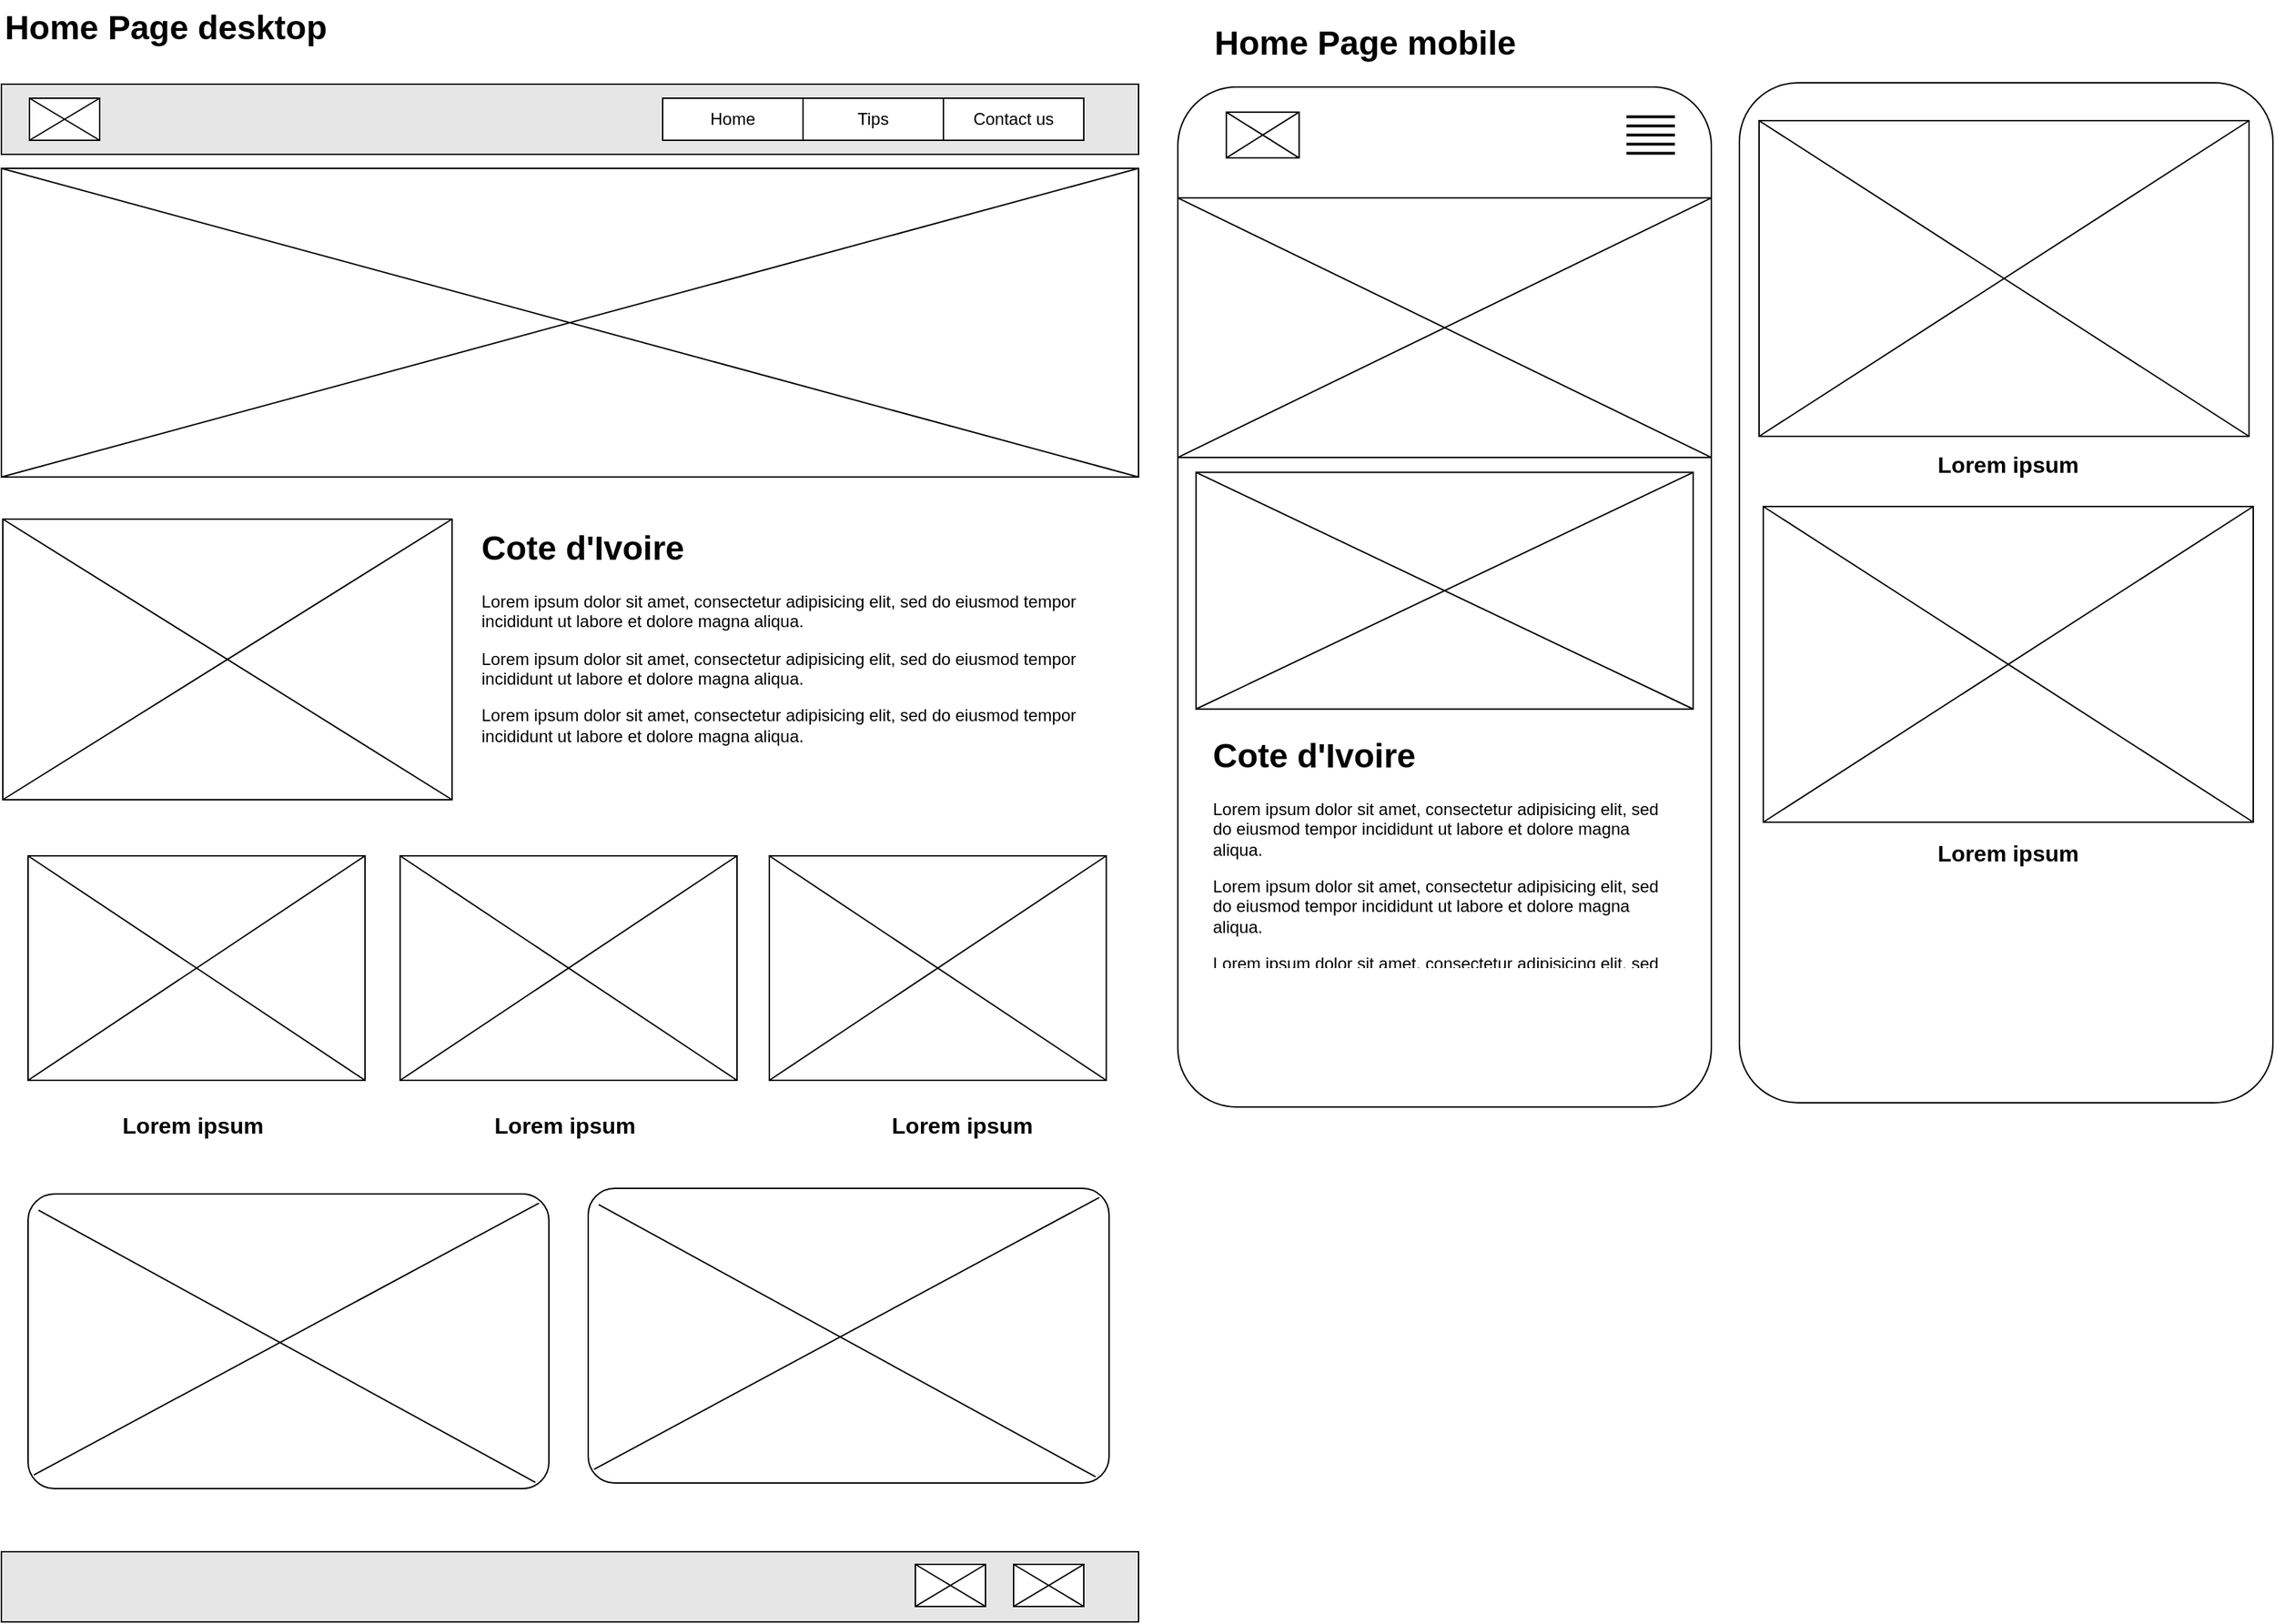<mxfile version="26.2.8">
  <diagram name="Page-1" id="cnXT6vYpDVmSAyNFFru3">
    <mxGraphModel dx="4176" dy="2552" grid="1" gridSize="10" guides="1" tooltips="1" connect="1" arrows="1" fold="1" page="1" pageScale="1" pageWidth="827" pageHeight="15" math="0" shadow="0">
      <root>
        <mxCell id="0" />
        <mxCell id="1" parent="0" />
        <mxCell id="iDEurpcNVyM-DvgQ7Bi_-2" value="" style="whiteSpace=wrap;html=1;fillColor=#E6E6E6;" vertex="1" parent="1">
          <mxGeometry x="9" y="10" width="810" height="50" as="geometry" />
        </mxCell>
        <mxCell id="iDEurpcNVyM-DvgQ7Bi_-34" value="" style="group" vertex="1" connectable="0" parent="1">
          <mxGeometry x="9" y="70" width="810" height="220" as="geometry" />
        </mxCell>
        <mxCell id="iDEurpcNVyM-DvgQ7Bi_-31" value="" style="whiteSpace=wrap;html=1;" vertex="1" parent="iDEurpcNVyM-DvgQ7Bi_-34">
          <mxGeometry width="810" height="220" as="geometry" />
        </mxCell>
        <mxCell id="iDEurpcNVyM-DvgQ7Bi_-32" value="" style="endArrow=none;html=1;rounded=0;exitX=0;exitY=1;exitDx=0;exitDy=0;entryX=1;entryY=0;entryDx=0;entryDy=0;" edge="1" source="iDEurpcNVyM-DvgQ7Bi_-31" target="iDEurpcNVyM-DvgQ7Bi_-31" parent="iDEurpcNVyM-DvgQ7Bi_-34">
          <mxGeometry width="50" height="50" relative="1" as="geometry">
            <mxPoint x="280" y="170" as="sourcePoint" />
            <mxPoint x="330" y="120" as="targetPoint" />
          </mxGeometry>
        </mxCell>
        <mxCell id="iDEurpcNVyM-DvgQ7Bi_-33" value="" style="endArrow=none;html=1;rounded=0;exitX=1;exitY=1;exitDx=0;exitDy=0;entryX=0;entryY=0;entryDx=0;entryDy=0;elbow=vertical;" edge="1" source="iDEurpcNVyM-DvgQ7Bi_-31" target="iDEurpcNVyM-DvgQ7Bi_-31" parent="iDEurpcNVyM-DvgQ7Bi_-34">
          <mxGeometry width="50" height="50" relative="1" as="geometry">
            <mxPoint x="400" y="60" as="sourcePoint" />
            <mxPoint x="450" y="10" as="targetPoint" />
          </mxGeometry>
        </mxCell>
        <mxCell id="iDEurpcNVyM-DvgQ7Bi_-35" value="" style="group" vertex="1" connectable="0" parent="1">
          <mxGeometry x="10" y="320" width="320" height="200" as="geometry" />
        </mxCell>
        <mxCell id="iDEurpcNVyM-DvgQ7Bi_-36" value="" style="whiteSpace=wrap;html=1;" vertex="1" parent="iDEurpcNVyM-DvgQ7Bi_-35">
          <mxGeometry width="320" height="200" as="geometry" />
        </mxCell>
        <mxCell id="iDEurpcNVyM-DvgQ7Bi_-37" value="" style="endArrow=none;html=1;rounded=0;exitX=0;exitY=1;exitDx=0;exitDy=0;entryX=1;entryY=0;entryDx=0;entryDy=0;" edge="1" parent="iDEurpcNVyM-DvgQ7Bi_-35" source="iDEurpcNVyM-DvgQ7Bi_-36" target="iDEurpcNVyM-DvgQ7Bi_-36">
          <mxGeometry width="50" height="50" relative="1" as="geometry">
            <mxPoint x="110.617" y="154.545" as="sourcePoint" />
            <mxPoint x="130.37" y="109.091" as="targetPoint" />
          </mxGeometry>
        </mxCell>
        <mxCell id="iDEurpcNVyM-DvgQ7Bi_-38" value="" style="endArrow=none;html=1;rounded=0;exitX=1;exitY=1;exitDx=0;exitDy=0;entryX=0;entryY=0;entryDx=0;entryDy=0;elbow=vertical;" edge="1" parent="iDEurpcNVyM-DvgQ7Bi_-35" source="iDEurpcNVyM-DvgQ7Bi_-36" target="iDEurpcNVyM-DvgQ7Bi_-36">
          <mxGeometry width="50" height="50" relative="1" as="geometry">
            <mxPoint x="158.025" y="54.545" as="sourcePoint" />
            <mxPoint x="177.778" y="9.091" as="targetPoint" />
          </mxGeometry>
        </mxCell>
        <mxCell id="iDEurpcNVyM-DvgQ7Bi_-39" value="&lt;h1 style=&quot;margin-top: 0px;&quot;&gt;Cote d&#39;Ivoire&lt;/h1&gt;&lt;p&gt;Lorem ipsum dolor sit amet, consectetur adipisicing elit, sed do eiusmod tempor incididunt ut labore et dolore magna aliqua.&lt;/p&gt;&lt;p&gt;Lorem ipsum dolor sit amet, consectetur adipisicing elit, sed do eiusmod tempor incididunt ut labore et dolore magna aliqua.&lt;/p&gt;&lt;p&gt;Lorem ipsum dolor sit amet, consectetur adipisicing elit, sed do eiusmod tempor incididunt ut labore et dolore magna aliqua.&lt;/p&gt;" style="text;html=1;whiteSpace=wrap;overflow=hidden;rounded=0;spacingLeft=10;spacingBottom=10;spacingRight=10;" vertex="1" parent="1">
          <mxGeometry x="339" y="320" width="480" height="220" as="geometry" />
        </mxCell>
        <mxCell id="iDEurpcNVyM-DvgQ7Bi_-43" value="" style="group" vertex="1" connectable="0" parent="1">
          <mxGeometry x="480" y="20" width="300" height="30" as="geometry" />
        </mxCell>
        <mxCell id="iDEurpcNVyM-DvgQ7Bi_-40" value="Home" style="rounded=0;whiteSpace=wrap;html=1;" vertex="1" parent="iDEurpcNVyM-DvgQ7Bi_-43">
          <mxGeometry width="100" height="30" as="geometry" />
        </mxCell>
        <mxCell id="iDEurpcNVyM-DvgQ7Bi_-41" value="Tips" style="rounded=0;whiteSpace=wrap;html=1;" vertex="1" parent="iDEurpcNVyM-DvgQ7Bi_-43">
          <mxGeometry x="100" width="100" height="30" as="geometry" />
        </mxCell>
        <mxCell id="iDEurpcNVyM-DvgQ7Bi_-42" value="Contact us" style="rounded=0;whiteSpace=wrap;html=1;" vertex="1" parent="iDEurpcNVyM-DvgQ7Bi_-43">
          <mxGeometry x="200" width="100" height="30" as="geometry" />
        </mxCell>
        <mxCell id="iDEurpcNVyM-DvgQ7Bi_-44" value="" style="group" vertex="1" connectable="0" parent="1">
          <mxGeometry x="28" y="560" width="240" height="160" as="geometry" />
        </mxCell>
        <mxCell id="iDEurpcNVyM-DvgQ7Bi_-45" value="" style="whiteSpace=wrap;html=1;" vertex="1" parent="iDEurpcNVyM-DvgQ7Bi_-44">
          <mxGeometry width="240.0" height="160" as="geometry" />
        </mxCell>
        <mxCell id="iDEurpcNVyM-DvgQ7Bi_-46" value="" style="endArrow=none;html=1;rounded=0;exitX=0;exitY=1;exitDx=0;exitDy=0;entryX=1;entryY=0;entryDx=0;entryDy=0;" edge="1" parent="iDEurpcNVyM-DvgQ7Bi_-44" source="iDEurpcNVyM-DvgQ7Bi_-45" target="iDEurpcNVyM-DvgQ7Bi_-45">
          <mxGeometry width="50" height="50" relative="1" as="geometry">
            <mxPoint x="82.963" y="123.636" as="sourcePoint" />
            <mxPoint x="97.778" y="87.273" as="targetPoint" />
          </mxGeometry>
        </mxCell>
        <mxCell id="iDEurpcNVyM-DvgQ7Bi_-47" value="" style="endArrow=none;html=1;rounded=0;exitX=1;exitY=1;exitDx=0;exitDy=0;entryX=0;entryY=0;entryDx=0;entryDy=0;elbow=vertical;" edge="1" parent="iDEurpcNVyM-DvgQ7Bi_-44" source="iDEurpcNVyM-DvgQ7Bi_-45" target="iDEurpcNVyM-DvgQ7Bi_-45">
          <mxGeometry width="50" height="50" relative="1" as="geometry">
            <mxPoint x="118.519" y="43.636" as="sourcePoint" />
            <mxPoint x="133.333" y="7.273" as="targetPoint" />
          </mxGeometry>
        </mxCell>
        <mxCell id="iDEurpcNVyM-DvgQ7Bi_-49" value="" style="whiteSpace=wrap;html=1;fillColor=#E6E6E6;" vertex="1" parent="1">
          <mxGeometry x="9" y="1056" width="810" height="50" as="geometry" />
        </mxCell>
        <mxCell id="iDEurpcNVyM-DvgQ7Bi_-53" value="" style="group" vertex="1" connectable="0" parent="1">
          <mxGeometry x="293" y="560" width="240" height="160" as="geometry" />
        </mxCell>
        <mxCell id="iDEurpcNVyM-DvgQ7Bi_-54" value="" style="whiteSpace=wrap;html=1;" vertex="1" parent="iDEurpcNVyM-DvgQ7Bi_-53">
          <mxGeometry width="240.0" height="160" as="geometry" />
        </mxCell>
        <mxCell id="iDEurpcNVyM-DvgQ7Bi_-55" value="" style="endArrow=none;html=1;rounded=0;exitX=0;exitY=1;exitDx=0;exitDy=0;entryX=1;entryY=0;entryDx=0;entryDy=0;" edge="1" parent="iDEurpcNVyM-DvgQ7Bi_-53" source="iDEurpcNVyM-DvgQ7Bi_-54" target="iDEurpcNVyM-DvgQ7Bi_-54">
          <mxGeometry width="50" height="50" relative="1" as="geometry">
            <mxPoint x="82.963" y="123.636" as="sourcePoint" />
            <mxPoint x="97.778" y="87.273" as="targetPoint" />
          </mxGeometry>
        </mxCell>
        <mxCell id="iDEurpcNVyM-DvgQ7Bi_-56" value="" style="endArrow=none;html=1;rounded=0;exitX=1;exitY=1;exitDx=0;exitDy=0;entryX=0;entryY=0;entryDx=0;entryDy=0;elbow=vertical;" edge="1" parent="iDEurpcNVyM-DvgQ7Bi_-53" source="iDEurpcNVyM-DvgQ7Bi_-54" target="iDEurpcNVyM-DvgQ7Bi_-54">
          <mxGeometry width="50" height="50" relative="1" as="geometry">
            <mxPoint x="118.519" y="43.636" as="sourcePoint" />
            <mxPoint x="133.333" y="7.273" as="targetPoint" />
          </mxGeometry>
        </mxCell>
        <mxCell id="iDEurpcNVyM-DvgQ7Bi_-57" value="" style="group" vertex="1" connectable="0" parent="1">
          <mxGeometry x="556" y="560" width="240" height="160" as="geometry" />
        </mxCell>
        <mxCell id="iDEurpcNVyM-DvgQ7Bi_-58" value="" style="whiteSpace=wrap;html=1;" vertex="1" parent="iDEurpcNVyM-DvgQ7Bi_-57">
          <mxGeometry width="240.0" height="160" as="geometry" />
        </mxCell>
        <mxCell id="iDEurpcNVyM-DvgQ7Bi_-59" value="" style="endArrow=none;html=1;rounded=0;exitX=0;exitY=1;exitDx=0;exitDy=0;entryX=1;entryY=0;entryDx=0;entryDy=0;" edge="1" parent="iDEurpcNVyM-DvgQ7Bi_-57" source="iDEurpcNVyM-DvgQ7Bi_-58" target="iDEurpcNVyM-DvgQ7Bi_-58">
          <mxGeometry width="50" height="50" relative="1" as="geometry">
            <mxPoint x="82.963" y="123.636" as="sourcePoint" />
            <mxPoint x="97.778" y="87.273" as="targetPoint" />
          </mxGeometry>
        </mxCell>
        <mxCell id="iDEurpcNVyM-DvgQ7Bi_-60" value="" style="endArrow=none;html=1;rounded=0;exitX=1;exitY=1;exitDx=0;exitDy=0;entryX=0;entryY=0;entryDx=0;entryDy=0;elbow=vertical;" edge="1" parent="iDEurpcNVyM-DvgQ7Bi_-57" source="iDEurpcNVyM-DvgQ7Bi_-58" target="iDEurpcNVyM-DvgQ7Bi_-58">
          <mxGeometry width="50" height="50" relative="1" as="geometry">
            <mxPoint x="118.519" y="43.636" as="sourcePoint" />
            <mxPoint x="133.333" y="7.273" as="targetPoint" />
          </mxGeometry>
        </mxCell>
        <mxCell id="iDEurpcNVyM-DvgQ7Bi_-62" value="&lt;font style=&quot;font-size: 16px;&quot;&gt;Lorem ipsum&lt;/font&gt;" style="text;strokeColor=none;fillColor=none;html=1;fontSize=24;fontStyle=1;verticalAlign=middle;align=center;" vertex="1" parent="1">
          <mxGeometry x="95" y="730" width="100" height="40" as="geometry" />
        </mxCell>
        <mxCell id="iDEurpcNVyM-DvgQ7Bi_-63" value="&lt;font style=&quot;font-size: 16px;&quot;&gt;Lorem ipsum&lt;/font&gt;" style="text;strokeColor=none;fillColor=none;html=1;fontSize=24;fontStyle=1;verticalAlign=middle;align=center;" vertex="1" parent="1">
          <mxGeometry x="360" y="730" width="100" height="40" as="geometry" />
        </mxCell>
        <mxCell id="iDEurpcNVyM-DvgQ7Bi_-64" value="&lt;font style=&quot;font-size: 16px;&quot;&gt;Lorem ipsum&lt;/font&gt;" style="text;strokeColor=none;fillColor=none;html=1;fontSize=24;fontStyle=1;verticalAlign=middle;align=center;" vertex="1" parent="1">
          <mxGeometry x="643" y="730" width="100" height="40" as="geometry" />
        </mxCell>
        <mxCell id="iDEurpcNVyM-DvgQ7Bi_-84" value="" style="group" vertex="1" connectable="0" parent="1">
          <mxGeometry x="28" y="801" width="371" height="210" as="geometry" />
        </mxCell>
        <mxCell id="iDEurpcNVyM-DvgQ7Bi_-69" value="" style="rounded=1;whiteSpace=wrap;html=1;arcSize=9;" vertex="1" parent="iDEurpcNVyM-DvgQ7Bi_-84">
          <mxGeometry width="371" height="210" as="geometry" />
        </mxCell>
        <mxCell id="iDEurpcNVyM-DvgQ7Bi_-77" value="" style="endArrow=none;html=1;rounded=0;entryX=0.02;entryY=0.055;entryDx=0;entryDy=0;exitX=0.974;exitY=0.979;exitDx=0;exitDy=0;exitPerimeter=0;entryPerimeter=0;" edge="1" parent="iDEurpcNVyM-DvgQ7Bi_-84" source="iDEurpcNVyM-DvgQ7Bi_-69" target="iDEurpcNVyM-DvgQ7Bi_-69">
          <mxGeometry width="50" height="50" relative="1" as="geometry">
            <mxPoint x="160.5" y="142" as="sourcePoint" />
            <mxPoint x="210.5" y="92" as="targetPoint" />
          </mxGeometry>
        </mxCell>
        <mxCell id="iDEurpcNVyM-DvgQ7Bi_-79" value="" style="endArrow=none;html=1;rounded=0;exitX=0.011;exitY=0.954;exitDx=0;exitDy=0;exitPerimeter=0;entryX=0.981;entryY=0.031;entryDx=0;entryDy=0;entryPerimeter=0;" edge="1" parent="iDEurpcNVyM-DvgQ7Bi_-84" source="iDEurpcNVyM-DvgQ7Bi_-69" target="iDEurpcNVyM-DvgQ7Bi_-69">
          <mxGeometry width="50" height="50" relative="1" as="geometry">
            <mxPoint x="-79.999" y="203.59" as="sourcePoint" />
            <mxPoint x="320" y="64.997" as="targetPoint" />
            <Array as="points" />
          </mxGeometry>
        </mxCell>
        <mxCell id="iDEurpcNVyM-DvgQ7Bi_-85" value="" style="group" vertex="1" connectable="0" parent="1">
          <mxGeometry x="427" y="797" width="371" height="210" as="geometry" />
        </mxCell>
        <mxCell id="iDEurpcNVyM-DvgQ7Bi_-86" value="" style="rounded=1;whiteSpace=wrap;html=1;arcSize=9;" vertex="1" parent="iDEurpcNVyM-DvgQ7Bi_-85">
          <mxGeometry width="371" height="210" as="geometry" />
        </mxCell>
        <mxCell id="iDEurpcNVyM-DvgQ7Bi_-87" value="" style="endArrow=none;html=1;rounded=0;entryX=0.02;entryY=0.055;entryDx=0;entryDy=0;exitX=0.974;exitY=0.979;exitDx=0;exitDy=0;exitPerimeter=0;entryPerimeter=0;" edge="1" parent="iDEurpcNVyM-DvgQ7Bi_-85" source="iDEurpcNVyM-DvgQ7Bi_-86" target="iDEurpcNVyM-DvgQ7Bi_-86">
          <mxGeometry width="50" height="50" relative="1" as="geometry">
            <mxPoint x="160.5" y="142" as="sourcePoint" />
            <mxPoint x="210.5" y="92" as="targetPoint" />
          </mxGeometry>
        </mxCell>
        <mxCell id="iDEurpcNVyM-DvgQ7Bi_-88" value="" style="endArrow=none;html=1;rounded=0;exitX=0.011;exitY=0.954;exitDx=0;exitDy=0;exitPerimeter=0;entryX=0.981;entryY=0.031;entryDx=0;entryDy=0;entryPerimeter=0;" edge="1" parent="iDEurpcNVyM-DvgQ7Bi_-85" source="iDEurpcNVyM-DvgQ7Bi_-86" target="iDEurpcNVyM-DvgQ7Bi_-86">
          <mxGeometry width="50" height="50" relative="1" as="geometry">
            <mxPoint x="-79.999" y="203.59" as="sourcePoint" />
            <mxPoint x="320" y="64.997" as="targetPoint" />
            <Array as="points" />
          </mxGeometry>
        </mxCell>
        <mxCell id="iDEurpcNVyM-DvgQ7Bi_-100" value="" style="group" vertex="1" connectable="0" parent="1">
          <mxGeometry x="29" y="20" width="50" height="30" as="geometry" />
        </mxCell>
        <mxCell id="iDEurpcNVyM-DvgQ7Bi_-17" value="" style="whiteSpace=wrap;html=1;" vertex="1" parent="iDEurpcNVyM-DvgQ7Bi_-100">
          <mxGeometry width="50" height="30" as="geometry" />
        </mxCell>
        <mxCell id="iDEurpcNVyM-DvgQ7Bi_-23" value="" style="endArrow=none;html=1;rounded=0;exitX=1;exitY=1;exitDx=0;exitDy=0;entryX=0;entryY=0;entryDx=0;entryDy=0;elbow=vertical;" edge="1" parent="iDEurpcNVyM-DvgQ7Bi_-100" source="iDEurpcNVyM-DvgQ7Bi_-17" target="iDEurpcNVyM-DvgQ7Bi_-17">
          <mxGeometry width="50" height="50" relative="1" as="geometry">
            <mxPoint x="370" y="100" as="sourcePoint" />
            <mxPoint x="420" y="50" as="targetPoint" />
          </mxGeometry>
        </mxCell>
        <mxCell id="iDEurpcNVyM-DvgQ7Bi_-24" value="" style="endArrow=none;html=1;rounded=0;exitX=0;exitY=1;exitDx=0;exitDy=0;entryX=1;entryY=0;entryDx=0;entryDy=0;elbow=vertical;" edge="1" parent="iDEurpcNVyM-DvgQ7Bi_-100" source="iDEurpcNVyM-DvgQ7Bi_-17" target="iDEurpcNVyM-DvgQ7Bi_-17">
          <mxGeometry width="50" height="50" relative="1" as="geometry">
            <mxPoint x="250" y="210" as="sourcePoint" />
            <mxPoint x="300" y="160" as="targetPoint" />
          </mxGeometry>
        </mxCell>
        <mxCell id="iDEurpcNVyM-DvgQ7Bi_-175" value="" style="group" vertex="1" connectable="0" parent="1">
          <mxGeometry x="847" y="12" width="380" height="727" as="geometry" />
        </mxCell>
        <mxCell id="iDEurpcNVyM-DvgQ7Bi_-89" value="" style="rounded=1;whiteSpace=wrap;html=1;arcSize=11;container=0;" vertex="1" parent="iDEurpcNVyM-DvgQ7Bi_-175">
          <mxGeometry width="380" height="727" as="geometry" />
        </mxCell>
        <mxCell id="iDEurpcNVyM-DvgQ7Bi_-114" value="&lt;h1 style=&quot;margin-top: 0px;&quot;&gt;Cote d&#39;Ivoire&lt;/h1&gt;&lt;p&gt;Lorem ipsum dolor sit amet, consectetur adipisicing elit, sed do eiusmod tempor incididunt ut labore et dolore magna aliqua.&lt;/p&gt;&lt;p&gt;Lorem ipsum dolor sit amet, consectetur adipisicing elit, sed do eiusmod tempor incididunt ut labore et dolore magna aliqua.&lt;/p&gt;&lt;p&gt;Lorem ipsum dolor sit amet, consectetur adipisicing elit, sed do eiusmod tempor incididunt ut labore et dolore magna aliqua.&lt;/p&gt;" style="text;html=1;whiteSpace=wrap;overflow=hidden;rounded=0;spacingLeft=10;spacingBottom=10;spacingRight=10;container=0;" vertex="1" parent="iDEurpcNVyM-DvgQ7Bi_-175">
          <mxGeometry x="12.955" y="456.413" width="354.091" height="179.305" as="geometry" />
        </mxCell>
        <mxCell id="iDEurpcNVyM-DvgQ7Bi_-92" value="" style="line;strokeWidth=2;html=1;container=0;" vertex="1" parent="iDEurpcNVyM-DvgQ7Bi_-175">
          <mxGeometry x="319.545" y="17.93" width="34.545" height="6.52" as="geometry" />
        </mxCell>
        <mxCell id="iDEurpcNVyM-DvgQ7Bi_-93" value="" style="line;strokeWidth=2;html=1;container=0;" vertex="1" parent="iDEurpcNVyM-DvgQ7Bi_-175">
          <mxGeometry x="319.545" y="24.451" width="34.545" height="6.52" as="geometry" />
        </mxCell>
        <mxCell id="iDEurpcNVyM-DvgQ7Bi_-94" value="" style="line;strokeWidth=2;html=1;container=0;" vertex="1" parent="iDEurpcNVyM-DvgQ7Bi_-175">
          <mxGeometry x="319.545" y="30.971" width="34.545" height="6.52" as="geometry" />
        </mxCell>
        <mxCell id="iDEurpcNVyM-DvgQ7Bi_-95" value="" style="line;strokeWidth=2;html=1;container=0;" vertex="1" parent="iDEurpcNVyM-DvgQ7Bi_-175">
          <mxGeometry x="319.545" y="37.491" width="34.545" height="6.52" as="geometry" />
        </mxCell>
        <mxCell id="iDEurpcNVyM-DvgQ7Bi_-96" value="" style="line;strokeWidth=2;html=1;container=0;" vertex="1" parent="iDEurpcNVyM-DvgQ7Bi_-175">
          <mxGeometry x="319.545" y="44.011" width="34.545" height="6.52" as="geometry" />
        </mxCell>
        <mxCell id="iDEurpcNVyM-DvgQ7Bi_-102" value="" style="whiteSpace=wrap;html=1;container=0;" vertex="1" parent="iDEurpcNVyM-DvgQ7Bi_-175">
          <mxGeometry x="34.545" y="17.93" width="51.818" height="32.601" as="geometry" />
        </mxCell>
        <mxCell id="iDEurpcNVyM-DvgQ7Bi_-103" value="" style="endArrow=none;html=1;rounded=0;exitX=1;exitY=1;exitDx=0;exitDy=0;entryX=0;entryY=0;entryDx=0;entryDy=0;elbow=vertical;" edge="1" parent="iDEurpcNVyM-DvgQ7Bi_-175" source="iDEurpcNVyM-DvgQ7Bi_-102" target="iDEurpcNVyM-DvgQ7Bi_-102">
          <mxGeometry width="50" height="50" relative="1" as="geometry">
            <mxPoint x="354.091" y="99.433" as="sourcePoint" />
            <mxPoint x="397.273" y="58.682" as="targetPoint" />
          </mxGeometry>
        </mxCell>
        <mxCell id="iDEurpcNVyM-DvgQ7Bi_-104" value="" style="endArrow=none;html=1;rounded=0;exitX=0;exitY=1;exitDx=0;exitDy=0;entryX=1;entryY=0;entryDx=0;entryDy=0;elbow=vertical;" edge="1" parent="iDEurpcNVyM-DvgQ7Bi_-175" source="iDEurpcNVyM-DvgQ7Bi_-102" target="iDEurpcNVyM-DvgQ7Bi_-102">
          <mxGeometry width="50" height="50" relative="1" as="geometry">
            <mxPoint x="250.455" y="189.085" as="sourcePoint" />
            <mxPoint x="293.636" y="148.334" as="targetPoint" />
          </mxGeometry>
        </mxCell>
        <mxCell id="iDEurpcNVyM-DvgQ7Bi_-107" value="" style="whiteSpace=wrap;html=1;container=0;" vertex="1" parent="iDEurpcNVyM-DvgQ7Bi_-175">
          <mxGeometry y="79.057" width="380" height="185.01" as="geometry" />
        </mxCell>
        <mxCell id="iDEurpcNVyM-DvgQ7Bi_-108" value="" style="endArrow=none;html=1;rounded=0;exitX=0;exitY=1;exitDx=0;exitDy=0;entryX=1;entryY=0;entryDx=0;entryDy=0;" edge="1" parent="iDEurpcNVyM-DvgQ7Bi_-175" source="iDEurpcNVyM-DvgQ7Bi_-107" target="iDEurpcNVyM-DvgQ7Bi_-107">
          <mxGeometry width="50" height="50" relative="1" as="geometry">
            <mxPoint x="131.358" y="222.02" as="sourcePoint" />
            <mxPoint x="154.815" y="179.972" as="targetPoint" />
          </mxGeometry>
        </mxCell>
        <mxCell id="iDEurpcNVyM-DvgQ7Bi_-109" value="" style="endArrow=none;html=1;rounded=0;exitX=1;exitY=1;exitDx=0;exitDy=0;entryX=0;entryY=0;entryDx=0;entryDy=0;elbow=vertical;" edge="1" parent="iDEurpcNVyM-DvgQ7Bi_-175" source="iDEurpcNVyM-DvgQ7Bi_-107" target="iDEurpcNVyM-DvgQ7Bi_-107">
          <mxGeometry width="50" height="50" relative="1" as="geometry">
            <mxPoint x="187.654" y="129.514" as="sourcePoint" />
            <mxPoint x="211.111" y="87.467" as="targetPoint" />
          </mxGeometry>
        </mxCell>
        <mxCell id="iDEurpcNVyM-DvgQ7Bi_-111" value="" style="whiteSpace=wrap;html=1;container=0;" vertex="1" parent="iDEurpcNVyM-DvgQ7Bi_-175">
          <mxGeometry x="12.955" y="274.663" width="354.091" height="168.71" as="geometry" />
        </mxCell>
        <mxCell id="iDEurpcNVyM-DvgQ7Bi_-112" value="" style="endArrow=none;html=1;rounded=0;exitX=0;exitY=1;exitDx=0;exitDy=0;entryX=1;entryY=0;entryDx=0;entryDy=0;" edge="1" parent="iDEurpcNVyM-DvgQ7Bi_-175" source="iDEurpcNVyM-DvgQ7Bi_-111" target="iDEurpcNVyM-DvgQ7Bi_-111">
          <mxGeometry width="50" height="50" relative="1" as="geometry">
            <mxPoint x="135.356" y="405.029" as="sourcePoint" />
            <mxPoint x="157.214" y="366.686" as="targetPoint" />
          </mxGeometry>
        </mxCell>
        <mxCell id="iDEurpcNVyM-DvgQ7Bi_-113" value="" style="endArrow=none;html=1;rounded=0;exitX=1;exitY=1;exitDx=0;exitDy=0;entryX=0;entryY=0;entryDx=0;entryDy=0;elbow=vertical;" edge="1" parent="iDEurpcNVyM-DvgQ7Bi_-175" source="iDEurpcNVyM-DvgQ7Bi_-111" target="iDEurpcNVyM-DvgQ7Bi_-111">
          <mxGeometry width="50" height="50" relative="1" as="geometry">
            <mxPoint x="187.814" y="320.674" as="sourcePoint" />
            <mxPoint x="209.672" y="282.331" as="targetPoint" />
          </mxGeometry>
        </mxCell>
        <mxCell id="iDEurpcNVyM-DvgQ7Bi_-177" value="" style="rounded=1;whiteSpace=wrap;html=1;arcSize=11;container=0;" vertex="1" parent="1">
          <mxGeometry x="1247" y="9" width="380" height="727" as="geometry" />
        </mxCell>
        <mxCell id="iDEurpcNVyM-DvgQ7Bi_-215" value="" style="group" vertex="1" connectable="0" parent="1">
          <mxGeometry x="1264" y="311" width="349" height="265" as="geometry" />
        </mxCell>
        <mxCell id="iDEurpcNVyM-DvgQ7Bi_-206" value="&lt;font style=&quot;font-size: 16px;&quot;&gt;Lorem ipsum&lt;/font&gt;" style="text;strokeColor=none;fillColor=none;html=1;fontSize=24;fontStyle=1;verticalAlign=middle;align=center;" vertex="1" parent="iDEurpcNVyM-DvgQ7Bi_-215">
          <mxGeometry x="124" y="225" width="100" height="40" as="geometry" />
        </mxCell>
        <mxCell id="iDEurpcNVyM-DvgQ7Bi_-210" value="&lt;span style=&quot;color: rgba(0, 0, 0, 0); font-family: monospace; font-size: 0px; text-align: start; text-wrap-mode: nowrap;&quot;&gt;%3CmxGraphModel%3E%3Croot%3E%3CmxCell%20id%3D%220%22%2F%3E%3CmxCell%20id%3D%221%22%20parent%3D%220%22%2F%3E%3CmxCell%20id%3D%222%22%20value%3D%22%26lt%3Bfont%20style%3D%26quot%3Bfont-size%3A%2016px%3B%26quot%3B%26gt%3BLorem%20ipsum%26lt%3B%2Ffont%26gt%3B%22%20style%3D%22text%3BstrokeColor%3Dnone%3BfillColor%3Dnone%3Bhtml%3D1%3BfontSize%3D24%3BfontStyle%3D1%3BverticalAlign%3Dmiddle%3Balign%3Dcenter%3B%22%20vertex%3D%221%22%20parent%3D%221%22%3E%3CmxGeometry%20x%3D%22554%22%20y%3D%221422%22%20width%3D%22100%22%20height%3D%2240%22%20as%3D%22geometry%22%2F%3E%3C%2FmxCell%3E%3C%2Froot%3E%3C%2FmxGraphModel%3E&lt;/span&gt;&lt;span style=&quot;color: rgba(0, 0, 0, 0); font-family: monospace; font-size: 0px; text-align: start; text-wrap-mode: nowrap;&quot;&gt;%3CmxGraphModel%3E%3Croot%3E%3CmxCell%20id%3D%220%22%2F%3E%3CmxCell%20id%3D%221%22%20parent%3D%220%22%2F%3E%3CmxCell%20id%3D%222%22%20value%3D%22%26lt%3Bfont%20style%3D%26quot%3Bfont-size%3A%2016px%3B%26quot%3B%26gt%3BLorem%20ipsum%26lt%3B%2Ffont%26gt%3B%22%20style%3D%22text%3BstrokeColor%3Dnone%3BfillColor%3Dnone%3Bhtml%3D1%3BfontSize%3D24%3BfontStyle%3D1%3BverticalAlign%3Dmiddle%3Balign%3Dcenter%3B%22%20vertex%3D%221%22%20parent%3D%221%22%3E%3CmxGeometry%20x%3D%22554%22%20y%3D%221422%22%20width%3D%22100%22%20height%3D%2240%22%20as%3D%22geometry%22%2F%3E%3C%2FmxCell%3E%3C%2Froot%3E%3C%2FmxGraphModel%3E&lt;/span&gt;" style="whiteSpace=wrap;html=1;" vertex="1" parent="iDEurpcNVyM-DvgQ7Bi_-215">
          <mxGeometry width="349" height="225" as="geometry" />
        </mxCell>
        <mxCell id="iDEurpcNVyM-DvgQ7Bi_-211" value="" style="endArrow=none;html=1;rounded=0;exitX=0;exitY=1;exitDx=0;exitDy=0;entryX=1;entryY=0;entryDx=0;entryDy=0;" edge="1" parent="iDEurpcNVyM-DvgQ7Bi_-215" source="iDEurpcNVyM-DvgQ7Bi_-210" target="iDEurpcNVyM-DvgQ7Bi_-210">
          <mxGeometry width="50" height="50" relative="1" as="geometry">
            <mxPoint x="130.617" y="-71.182" as="sourcePoint" />
            <mxPoint x="150.37" y="-114.364" as="targetPoint" />
          </mxGeometry>
        </mxCell>
        <mxCell id="iDEurpcNVyM-DvgQ7Bi_-212" value="" style="endArrow=none;html=1;rounded=0;exitX=1;exitY=1;exitDx=0;exitDy=0;entryX=0;entryY=0;entryDx=0;entryDy=0;elbow=vertical;" edge="1" parent="iDEurpcNVyM-DvgQ7Bi_-215" source="iDEurpcNVyM-DvgQ7Bi_-210" target="iDEurpcNVyM-DvgQ7Bi_-210">
          <mxGeometry width="50" height="50" relative="1" as="geometry">
            <mxPoint x="178.025" y="-166.182" as="sourcePoint" />
            <mxPoint x="197.778" y="-209.364" as="targetPoint" />
          </mxGeometry>
        </mxCell>
        <mxCell id="iDEurpcNVyM-DvgQ7Bi_-216" value="" style="group" vertex="1" connectable="0" parent="1">
          <mxGeometry x="1261" y="34" width="349" height="265" as="geometry" />
        </mxCell>
        <mxCell id="iDEurpcNVyM-DvgQ7Bi_-217" value="&lt;font style=&quot;font-size: 16px;&quot;&gt;Lorem ipsum&lt;/font&gt;" style="text;strokeColor=none;fillColor=none;html=1;fontSize=24;fontStyle=1;verticalAlign=middle;align=center;" vertex="1" parent="iDEurpcNVyM-DvgQ7Bi_-216">
          <mxGeometry x="130" y="225" width="94" height="40" as="geometry" />
        </mxCell>
        <mxCell id="iDEurpcNVyM-DvgQ7Bi_-218" value="&lt;span style=&quot;color: rgba(0, 0, 0, 0); font-family: monospace; font-size: 0px; text-align: start; text-wrap-mode: nowrap;&quot;&gt;%3CmxGraphModel%3E%3Croot%3E%3CmxCell%20id%3D%220%22%2F%3E%3CmxCell%20id%3D%221%22%20parent%3D%220%22%2F%3E%3CmxCell%20id%3D%222%22%20value%3D%22%26lt%3Bfont%20style%3D%26quot%3Bfont-size%3A%2016px%3B%26quot%3B%26gt%3BLorem%20ipsum%26lt%3B%2Ffont%26gt%3B%22%20style%3D%22text%3BstrokeColor%3Dnone%3BfillColor%3Dnone%3Bhtml%3D1%3BfontSize%3D24%3BfontStyle%3D1%3BverticalAlign%3Dmiddle%3Balign%3Dcenter%3B%22%20vertex%3D%221%22%20parent%3D%221%22%3E%3CmxGeometry%20x%3D%22554%22%20y%3D%221422%22%20width%3D%22100%22%20height%3D%2240%22%20as%3D%22geometry%22%2F%3E%3C%2FmxCell%3E%3C%2Froot%3E%3C%2FmxGraphModel%3E&lt;/span&gt;&lt;span style=&quot;color: rgba(0, 0, 0, 0); font-family: monospace; font-size: 0px; text-align: start; text-wrap-mode: nowrap;&quot;&gt;%3CmxGraphModel%3E%3Croot%3E%3CmxCell%20id%3D%220%22%2F%3E%3CmxCell%20id%3D%221%22%20parent%3D%220%22%2F%3E%3CmxCell%20id%3D%222%22%20value%3D%22%26lt%3Bfont%20style%3D%26quot%3Bfont-size%3A%2016px%3B%26quot%3B%26gt%3BLorem%20ipsum%26lt%3B%2Ffont%26gt%3B%22%20style%3D%22text%3BstrokeColor%3Dnone%3BfillColor%3Dnone%3Bhtml%3D1%3BfontSize%3D24%3BfontStyle%3D1%3BverticalAlign%3Dmiddle%3Balign%3Dcenter%3B%22%20vertex%3D%221%22%20parent%3D%221%22%3E%3CmxGeometry%20x%3D%22554%22%20y%3D%221422%22%20width%3D%22100%22%20height%3D%2240%22%20as%3D%22geometry%22%2F%3E%3C%2FmxCell%3E%3C%2Froot%3E%3C%2FmxGraphModel%3E&lt;/span&gt;" style="whiteSpace=wrap;html=1;" vertex="1" parent="iDEurpcNVyM-DvgQ7Bi_-216">
          <mxGeometry y="2" width="349" height="225" as="geometry" />
        </mxCell>
        <mxCell id="iDEurpcNVyM-DvgQ7Bi_-219" value="" style="endArrow=none;html=1;rounded=0;exitX=0;exitY=1;exitDx=0;exitDy=0;entryX=1;entryY=0;entryDx=0;entryDy=0;" edge="1" parent="iDEurpcNVyM-DvgQ7Bi_-216" source="iDEurpcNVyM-DvgQ7Bi_-218" target="iDEurpcNVyM-DvgQ7Bi_-218">
          <mxGeometry width="50" height="50" relative="1" as="geometry">
            <mxPoint x="130.617" y="-71.182" as="sourcePoint" />
            <mxPoint x="150.37" y="-114.364" as="targetPoint" />
          </mxGeometry>
        </mxCell>
        <mxCell id="iDEurpcNVyM-DvgQ7Bi_-220" value="" style="endArrow=none;html=1;rounded=0;exitX=1;exitY=1;exitDx=0;exitDy=0;entryX=0;entryY=0;entryDx=0;entryDy=0;elbow=vertical;" edge="1" parent="iDEurpcNVyM-DvgQ7Bi_-216" source="iDEurpcNVyM-DvgQ7Bi_-218" target="iDEurpcNVyM-DvgQ7Bi_-218">
          <mxGeometry width="50" height="50" relative="1" as="geometry">
            <mxPoint x="178.025" y="-166.182" as="sourcePoint" />
            <mxPoint x="197.778" y="-209.364" as="targetPoint" />
          </mxGeometry>
        </mxCell>
        <mxCell id="iDEurpcNVyM-DvgQ7Bi_-222" value="" style="group" vertex="1" connectable="0" parent="1">
          <mxGeometry x="660" y="1065" width="50" height="30" as="geometry" />
        </mxCell>
        <mxCell id="iDEurpcNVyM-DvgQ7Bi_-223" value="" style="whiteSpace=wrap;html=1;" vertex="1" parent="iDEurpcNVyM-DvgQ7Bi_-222">
          <mxGeometry width="50" height="30" as="geometry" />
        </mxCell>
        <mxCell id="iDEurpcNVyM-DvgQ7Bi_-224" value="" style="endArrow=none;html=1;rounded=0;exitX=1;exitY=1;exitDx=0;exitDy=0;entryX=0;entryY=0;entryDx=0;entryDy=0;elbow=vertical;" edge="1" parent="iDEurpcNVyM-DvgQ7Bi_-222" source="iDEurpcNVyM-DvgQ7Bi_-223" target="iDEurpcNVyM-DvgQ7Bi_-223">
          <mxGeometry width="50" height="50" relative="1" as="geometry">
            <mxPoint x="370" y="100" as="sourcePoint" />
            <mxPoint x="420" y="50" as="targetPoint" />
          </mxGeometry>
        </mxCell>
        <mxCell id="iDEurpcNVyM-DvgQ7Bi_-225" value="" style="endArrow=none;html=1;rounded=0;exitX=0;exitY=1;exitDx=0;exitDy=0;entryX=1;entryY=0;entryDx=0;entryDy=0;elbow=vertical;" edge="1" parent="iDEurpcNVyM-DvgQ7Bi_-222" source="iDEurpcNVyM-DvgQ7Bi_-223" target="iDEurpcNVyM-DvgQ7Bi_-223">
          <mxGeometry width="50" height="50" relative="1" as="geometry">
            <mxPoint x="250" y="210" as="sourcePoint" />
            <mxPoint x="300" y="160" as="targetPoint" />
          </mxGeometry>
        </mxCell>
        <mxCell id="iDEurpcNVyM-DvgQ7Bi_-226" value="" style="group" vertex="1" connectable="0" parent="1">
          <mxGeometry x="730" y="1065" width="50" height="30" as="geometry" />
        </mxCell>
        <mxCell id="iDEurpcNVyM-DvgQ7Bi_-227" value="" style="whiteSpace=wrap;html=1;" vertex="1" parent="iDEurpcNVyM-DvgQ7Bi_-226">
          <mxGeometry width="50" height="30" as="geometry" />
        </mxCell>
        <mxCell id="iDEurpcNVyM-DvgQ7Bi_-228" value="" style="endArrow=none;html=1;rounded=0;exitX=1;exitY=1;exitDx=0;exitDy=0;entryX=0;entryY=0;entryDx=0;entryDy=0;elbow=vertical;" edge="1" parent="iDEurpcNVyM-DvgQ7Bi_-226" source="iDEurpcNVyM-DvgQ7Bi_-227" target="iDEurpcNVyM-DvgQ7Bi_-227">
          <mxGeometry width="50" height="50" relative="1" as="geometry">
            <mxPoint x="370" y="100" as="sourcePoint" />
            <mxPoint x="420" y="50" as="targetPoint" />
          </mxGeometry>
        </mxCell>
        <mxCell id="iDEurpcNVyM-DvgQ7Bi_-229" value="" style="endArrow=none;html=1;rounded=0;exitX=0;exitY=1;exitDx=0;exitDy=0;entryX=1;entryY=0;entryDx=0;entryDy=0;elbow=vertical;" edge="1" parent="iDEurpcNVyM-DvgQ7Bi_-226" source="iDEurpcNVyM-DvgQ7Bi_-227" target="iDEurpcNVyM-DvgQ7Bi_-227">
          <mxGeometry width="50" height="50" relative="1" as="geometry">
            <mxPoint x="250" y="210" as="sourcePoint" />
            <mxPoint x="300" y="160" as="targetPoint" />
          </mxGeometry>
        </mxCell>
        <mxCell id="iDEurpcNVyM-DvgQ7Bi_-231" value="Home Page mobile" style="text;strokeColor=none;fillColor=none;html=1;fontSize=24;fontStyle=1;verticalAlign=middle;align=center;" vertex="1" parent="1">
          <mxGeometry x="879" y="-39" width="202" height="40" as="geometry" />
        </mxCell>
        <mxCell id="iDEurpcNVyM-DvgQ7Bi_-232" value="Home Page desktop&amp;nbsp;" style="text;strokeColor=none;fillColor=none;html=1;fontSize=24;fontStyle=1;verticalAlign=middle;align=center;" vertex="1" parent="1">
          <mxGeometry x="28" y="-50" width="202" height="40" as="geometry" />
        </mxCell>
      </root>
    </mxGraphModel>
  </diagram>
</mxfile>
